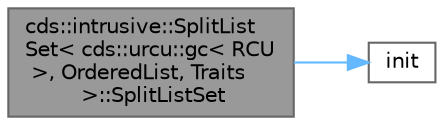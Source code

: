 digraph "cds::intrusive::SplitListSet&lt; cds::urcu::gc&lt; RCU &gt;, OrderedList, Traits &gt;::SplitListSet"
{
 // LATEX_PDF_SIZE
  bgcolor="transparent";
  edge [fontname=Helvetica,fontsize=10,labelfontname=Helvetica,labelfontsize=10];
  node [fontname=Helvetica,fontsize=10,shape=box,height=0.2,width=0.4];
  rankdir="LR";
  Node1 [id="Node000001",label="cds::intrusive::SplitList\lSet\< cds::urcu::gc\< RCU\l \>, OrderedList, Traits\l \>::SplitListSet",height=0.2,width=0.4,color="gray40", fillcolor="grey60", style="filled", fontcolor="black",tooltip="Initialize split-ordered list of default capacity"];
  Node1 -> Node2 [id="edge1_Node000001_Node000002",color="steelblue1",style="solid",tooltip=" "];
  Node2 [id="Node000002",label="init",height=0.2,width=0.4,color="grey40", fillcolor="white", style="filled",URL="$boing_8c.html#a2858154e2009b0e6e616f313177762bc",tooltip=" "];
}

